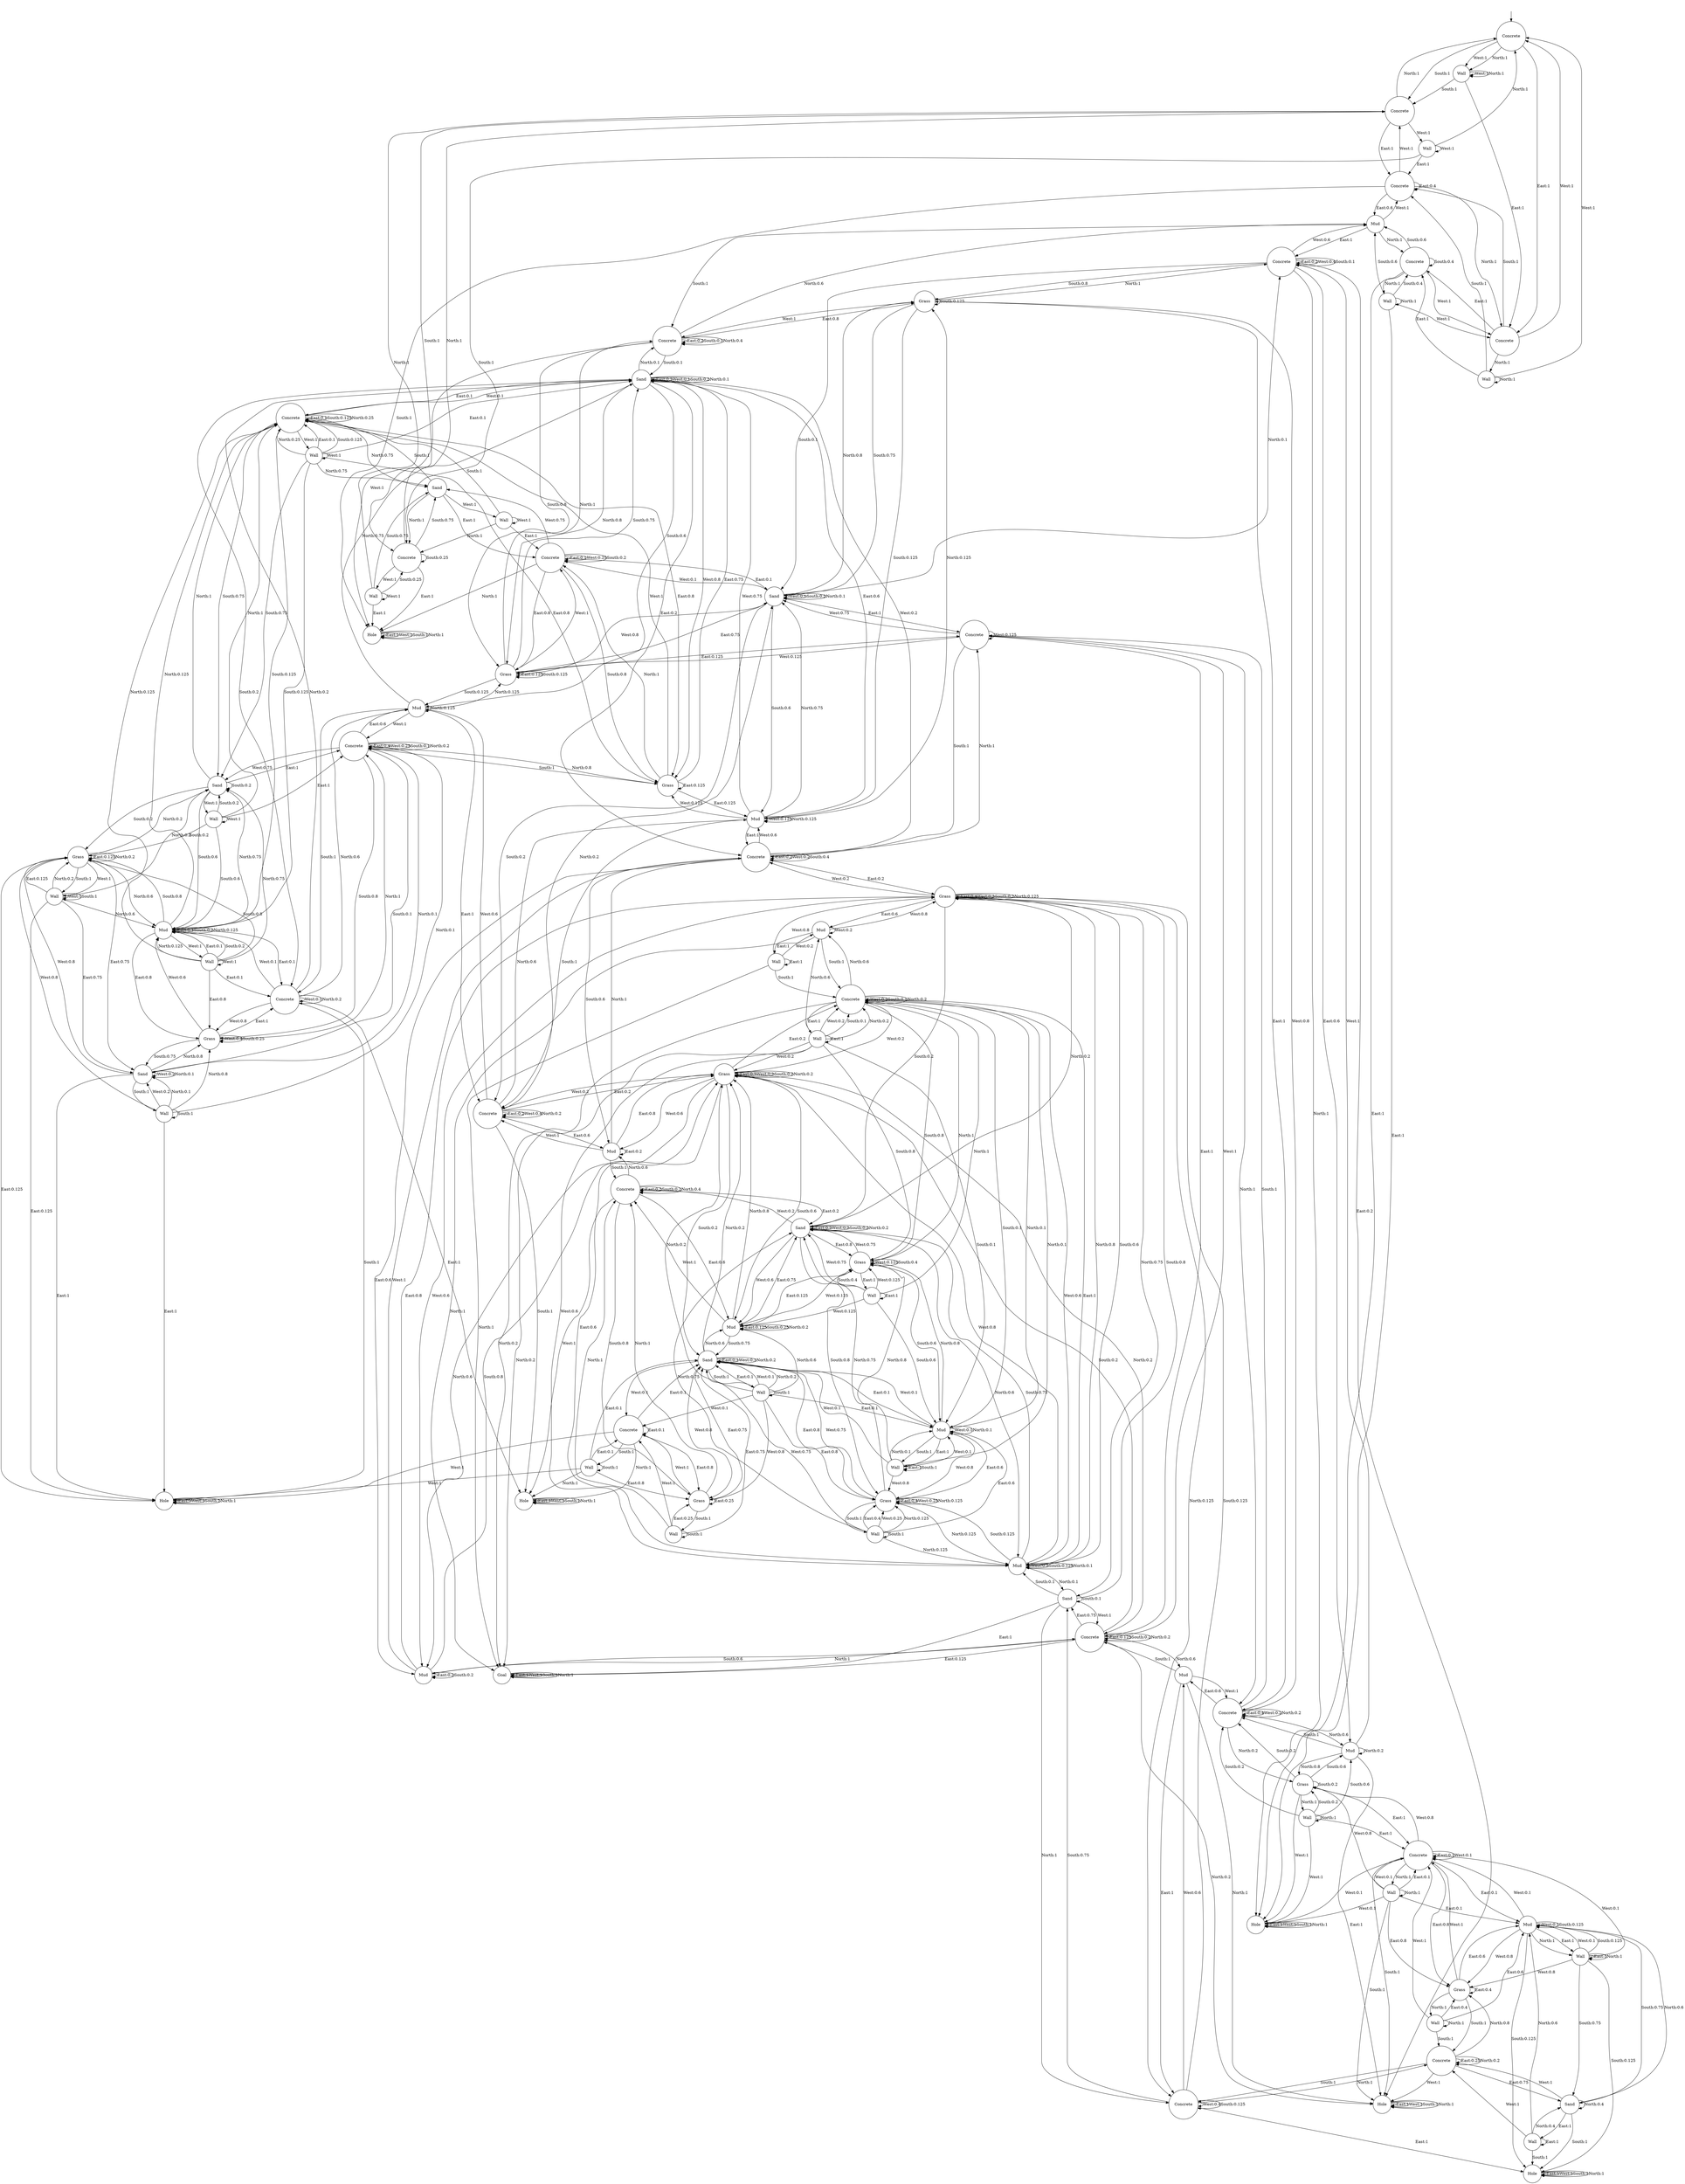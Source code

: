 digraph g {
__start0 [label="" shape="none"];
0 [shape="circle" label="Concrete"];
1 [shape="circle" label="Wall"];
2 [shape="circle" label="Concrete"];
3 [shape="circle" label="Wall"];
4 [shape="circle" label="Concrete"];
5 [shape="circle" label="Wall"];
6 [shape="circle" label="Wall"];
7 [shape="circle" label="Sand"];
8 [shape="circle" label="Concrete"];
9 [shape="circle" label="Wall"];
10 [shape="circle" label="Wall"];
11 [shape="circle" label="Sand"];
12 [shape="circle" label="Wall"];
13 [shape="circle" label="Mud"];
14 [shape="circle" label="Wall"];
15 [shape="circle" label="Grass"];
16 [shape="circle" label="Concrete"];
17 [shape="circle" label="Wall"];
18 [shape="circle" label="Concrete"];
19 [shape="circle" label="Hole"];
20 [shape="circle" label="Concrete"];
21 [shape="circle" label="Grass"];
22 [shape="circle" label="Concrete"];
23 [shape="circle" label="Grass"];
24 [shape="circle" label="Wall"];
25 [shape="circle" label="Sand"];
26 [shape="circle" label="Concrete"];
27 [shape="circle" label="Wall"];
28 [shape="circle" label="Mud"];
29 [shape="circle" label="Concrete"];
30 [shape="circle" label="Grass"];
31 [shape="circle" label="Sand"];
32 [shape="circle" label="Mud"];
33 [shape="circle" label="Concrete"];
34 [shape="circle" label="Hole"];
35 [shape="circle" label="Hole"];
36 [shape="circle" label="Concrete"];
37 [shape="circle" label="Grass"];
38 [shape="circle" label="Sand"];
39 [shape="circle" label="Mud"];
40 [shape="circle" label="Concrete"];
41 [shape="circle" label="Hole"];
42 [shape="circle" label="Concrete"];
43 [shape="circle" label="Wall"];
44 [shape="circle" label="Wall"];
45 [shape="circle" label="Grass"];
46 [shape="circle" label="Mud"];
47 [shape="circle" label="Concrete"];
48 [shape="circle" label="Concrete"];
49 [shape="circle" label="Concrete"];
50 [shape="circle" label="Mud"];
51 [shape="circle" label="Concrete"];
52 [shape="circle" label="Wall"];
53 [shape="circle" label="Grass"];
54 [shape="circle" label="Concrete"];
55 [shape="circle" label="Wall"];
56 [shape="circle" label="Hole"];
57 [shape="circle" label="Mud"];
58 [shape="circle" label="Concrete"];
59 [shape="circle" label="Mud"];
60 [shape="circle" label="Grass"];
61 [shape="circle" label="Mud"];
62 [shape="circle" label="Wall"];
63 [shape="circle" label="Sand"];
64 [shape="circle" label="Wall"];
65 [shape="circle" label="Grass"];
66 [shape="circle" label="Concrete"];
67 [shape="circle" label="Concrete"];
68 [shape="circle" label="Sand"];
69 [shape="circle" label="Grass"];
70 [shape="circle" label="Mud"];
71 [shape="circle" label="Sand"];
72 [shape="circle" label="Wall"];
73 [shape="circle" label="Grass"];
74 [shape="circle" label="Wall"];
75 [shape="circle" label="Mud"];
76 [shape="circle" label="Wall"];
77 [shape="circle" label="Sand"];
78 [shape="circle" label="Hole"];
79 [shape="circle" label="Goal"];
80 [shape="circle" label="Wall"];
81 [shape="circle" label="Mud"];
82 [shape="circle" label="Concrete"];
83 [shape="circle" label="Wall"];
84 [shape="circle" label="Wall"];
85 [shape="circle" label="Grass"];
86 [shape="circle" label="Wall"];
87 [shape="circle" label="Mud"];
0 -> 16 [label="East:1"];
0 -> 1 [label="West:1"];
0 -> 2 [label="South:1"];
0 -> 1 [label="North:1"];
1 -> 16 [label="East:1"];
1 -> 1 [label="West:1"];
1 -> 2 [label="South:1"];
1 -> 1 [label="North:1"];
2 -> 18 [label="East:1"];
2 -> 3 [label="West:1"];
2 -> 4 [label="South:1"];
2 -> 0 [label="North:1"];
3 -> 18 [label="East:1"];
3 -> 3 [label="West:1"];
3 -> 4 [label="South:1"];
3 -> 0 [label="North:1"];
4 -> 19 [label="East:1"];
4 -> 5 [label="West:1"];
4 -> 4 [label="South:0.25"];
4 -> 7 [label="South:0.75"];
4 -> 2 [label="North:1"];
5 -> 19 [label="East:1"];
5 -> 5 [label="West:1"];
5 -> 4 [label="South:0.25"];
5 -> 7 [label="South:0.75"];
5 -> 2 [label="North:1"];
6 -> 20 [label="East:1"];
6 -> 6 [label="West:1"];
6 -> 8 [label="South:1"];
6 -> 4 [label="North:1"];
7 -> 20 [label="East:1"];
7 -> 6 [label="West:1"];
7 -> 8 [label="South:1"];
7 -> 4 [label="North:1"];
8 -> 8 [label="East:0.1"];
8 -> 21 [label="East:0.8"];
8 -> 31 [label="East:0.1"];
8 -> 9 [label="West:1"];
8 -> 8 [label="South:0.125"];
8 -> 11 [label="South:0.75"];
8 -> 13 [label="South:0.125"];
8 -> 7 [label="North:0.75"];
8 -> 8 [label="North:0.25"];
9 -> 8 [label="East:0.1"];
9 -> 21 [label="East:0.8"];
9 -> 31 [label="East:0.1"];
9 -> 9 [label="West:1"];
9 -> 8 [label="South:0.125"];
9 -> 11 [label="South:0.75"];
9 -> 13 [label="South:0.125"];
9 -> 7 [label="North:0.75"];
9 -> 8 [label="North:0.25"];
10 -> 22 [label="East:1"];
10 -> 10 [label="West:1"];
10 -> 11 [label="South:0.2"];
10 -> 13 [label="South:0.6"];
10 -> 15 [label="South:0.2"];
10 -> 8 [label="North:1"];
11 -> 22 [label="East:1"];
11 -> 10 [label="West:1"];
11 -> 11 [label="South:0.2"];
11 -> 13 [label="South:0.6"];
11 -> 15 [label="South:0.2"];
11 -> 8 [label="North:1"];
12 -> 13 [label="East:0.1"];
12 -> 23 [label="East:0.8"];
12 -> 33 [label="East:0.1"];
12 -> 12 [label="West:1"];
12 -> 13 [label="South:0.2"];
12 -> 15 [label="South:0.8"];
12 -> 8 [label="North:0.125"];
12 -> 11 [label="North:0.75"];
12 -> 13 [label="North:0.125"];
13 -> 13 [label="East:0.1"];
13 -> 23 [label="East:0.8"];
13 -> 33 [label="East:0.1"];
13 -> 12 [label="West:1"];
13 -> 13 [label="South:0.2"];
13 -> 15 [label="South:0.8"];
13 -> 8 [label="North:0.125"];
13 -> 11 [label="North:0.75"];
13 -> 13 [label="North:0.125"];
14 -> 15 [label="East:0.125"];
14 -> 25 [label="East:0.75"];
14 -> 34 [label="East:0.125"];
14 -> 14 [label="West:1"];
14 -> 14 [label="South:1"];
14 -> 11 [label="North:0.2"];
14 -> 13 [label="North:0.6"];
14 -> 15 [label="North:0.2"];
15 -> 15 [label="East:0.125"];
15 -> 25 [label="East:0.75"];
15 -> 34 [label="East:0.125"];
15 -> 14 [label="West:1"];
15 -> 14 [label="South:1"];
15 -> 11 [label="North:0.2"];
15 -> 13 [label="North:0.6"];
15 -> 15 [label="North:0.2"];
16 -> 26 [label="East:1"];
16 -> 0 [label="West:1"];
16 -> 18 [label="South:1"];
16 -> 17 [label="North:1"];
17 -> 26 [label="East:1"];
17 -> 0 [label="West:1"];
17 -> 18 [label="South:1"];
17 -> 17 [label="North:1"];
18 -> 18 [label="East:0.4"];
18 -> 28 [label="East:0.6"];
18 -> 2 [label="West:1"];
18 -> 19 [label="South:1"];
18 -> 16 [label="North:1"];
19 -> 19 [label="East:1"];
19 -> 19 [label="West:1"];
19 -> 19 [label="South:1"];
19 -> 19 [label="North:1"];
20 -> 20 [label="East:0.1"];
20 -> 30 [label="East:0.8"];
20 -> 38 [label="East:0.1"];
20 -> 7 [label="West:0.75"];
20 -> 20 [label="West:0.25"];
20 -> 20 [label="South:0.2"];
20 -> 21 [label="South:0.8"];
20 -> 19 [label="North:1"];
21 -> 21 [label="East:0.125"];
21 -> 31 [label="East:0.75"];
21 -> 39 [label="East:0.125"];
21 -> 8 [label="West:1"];
21 -> 22 [label="South:1"];
21 -> 20 [label="North:1"];
22 -> 22 [label="East:0.4"];
22 -> 32 [label="East:0.6"];
22 -> 11 [label="West:0.75"];
22 -> 22 [label="West:0.25"];
22 -> 22 [label="South:0.1"];
22 -> 23 [label="South:0.8"];
22 -> 25 [label="South:0.1"];
22 -> 21 [label="North:0.8"];
22 -> 22 [label="North:0.2"];
23 -> 33 [label="East:1"];
23 -> 13 [label="West:0.6"];
23 -> 23 [label="West:0.4"];
23 -> 23 [label="South:0.25"];
23 -> 25 [label="South:0.75"];
23 -> 22 [label="North:1"];
24 -> 34 [label="East:1"];
24 -> 15 [label="West:0.8"];
24 -> 25 [label="West:0.2"];
24 -> 24 [label="South:1"];
24 -> 22 [label="North:0.1"];
24 -> 23 [label="North:0.8"];
24 -> 25 [label="North:0.1"];
25 -> 34 [label="East:1"];
25 -> 15 [label="West:0.8"];
25 -> 25 [label="West:0.2"];
25 -> 24 [label="South:1"];
25 -> 22 [label="North:0.1"];
25 -> 23 [label="North:0.8"];
25 -> 25 [label="North:0.1"];
26 -> 35 [label="East:1"];
26 -> 16 [label="West:1"];
26 -> 26 [label="South:0.4"];
26 -> 28 [label="South:0.6"];
26 -> 27 [label="North:1"];
27 -> 35 [label="East:1"];
27 -> 16 [label="West:1"];
27 -> 26 [label="South:0.4"];
27 -> 28 [label="South:0.6"];
27 -> 27 [label="North:1"];
28 -> 36 [label="East:1"];
28 -> 18 [label="West:1"];
28 -> 29 [label="South:1"];
28 -> 26 [label="North:1"];
29 -> 29 [label="East:0.2"];
29 -> 37 [label="East:0.8"];
29 -> 19 [label="West:1"];
29 -> 29 [label="South:0.1"];
29 -> 30 [label="South:0.8"];
29 -> 31 [label="South:0.1"];
29 -> 28 [label="North:0.6"];
29 -> 29 [label="North:0.4"];
30 -> 30 [label="East:0.125"];
30 -> 38 [label="East:0.75"];
30 -> 48 [label="East:0.125"];
30 -> 20 [label="West:1"];
30 -> 30 [label="South:0.125"];
30 -> 31 [label="South:0.75"];
30 -> 32 [label="South:0.125"];
30 -> 29 [label="North:1"];
31 -> 31 [label="East:0.2"];
31 -> 39 [label="East:0.6"];
31 -> 49 [label="East:0.2"];
31 -> 8 [label="West:0.1"];
31 -> 21 [label="West:0.8"];
31 -> 31 [label="West:0.1"];
31 -> 31 [label="South:0.2"];
31 -> 32 [label="South:0.6"];
31 -> 33 [label="South:0.2"];
31 -> 29 [label="North:0.1"];
31 -> 30 [label="North:0.8"];
31 -> 31 [label="North:0.1"];
32 -> 40 [label="East:1"];
32 -> 22 [label="West:1"];
32 -> 33 [label="South:1"];
32 -> 30 [label="North:0.125"];
32 -> 31 [label="North:0.75"];
32 -> 32 [label="North:0.125"];
33 -> 41 [label="East:1"];
33 -> 13 [label="West:0.1"];
33 -> 23 [label="West:0.8"];
33 -> 33 [label="West:0.1"];
33 -> 34 [label="South:1"];
33 -> 31 [label="North:0.2"];
33 -> 32 [label="North:0.6"];
33 -> 33 [label="North:0.2"];
34 -> 34 [label="East:1"];
34 -> 34 [label="West:1"];
34 -> 34 [label="South:1"];
34 -> 34 [label="North:1"];
35 -> 35 [label="East:1"];
35 -> 35 [label="West:1"];
35 -> 35 [label="South:1"];
35 -> 35 [label="North:1"];
36 -> 36 [label="East:0.2"];
36 -> 46 [label="East:0.6"];
36 -> 56 [label="East:0.2"];
36 -> 28 [label="West:0.6"];
36 -> 36 [label="West:0.4"];
36 -> 36 [label="South:0.1"];
36 -> 37 [label="South:0.8"];
36 -> 38 [label="South:0.1"];
36 -> 35 [label="North:1"];
37 -> 47 [label="East:1"];
37 -> 29 [label="West:1"];
37 -> 37 [label="South:0.125"];
37 -> 38 [label="South:0.75"];
37 -> 39 [label="South:0.125"];
37 -> 36 [label="North:1"];
38 -> 48 [label="East:1"];
38 -> 20 [label="West:0.1"];
38 -> 30 [label="West:0.8"];
38 -> 38 [label="West:0.1"];
38 -> 38 [label="South:0.2"];
38 -> 39 [label="South:0.6"];
38 -> 40 [label="South:0.2"];
38 -> 36 [label="North:0.1"];
38 -> 37 [label="North:0.8"];
38 -> 38 [label="North:0.1"];
39 -> 49 [label="East:1"];
39 -> 21 [label="West:0.125"];
39 -> 31 [label="West:0.75"];
39 -> 39 [label="West:0.125"];
39 -> 40 [label="South:1"];
39 -> 37 [label="North:0.125"];
39 -> 38 [label="North:0.75"];
39 -> 39 [label="North:0.125"];
40 -> 40 [label="East:0.2"];
40 -> 50 [label="East:0.6"];
40 -> 60 [label="East:0.2"];
40 -> 32 [label="West:0.6"];
40 -> 40 [label="West:0.4"];
40 -> 41 [label="South:1"];
40 -> 38 [label="North:0.2"];
40 -> 39 [label="North:0.6"];
40 -> 40 [label="North:0.2"];
41 -> 41 [label="East:1"];
41 -> 41 [label="West:1"];
41 -> 41 [label="South:1"];
41 -> 41 [label="North:1"];
42 -> 42 [label="East:0.1"];
42 -> 53 [label="East:0.8"];
42 -> 63 [label="East:0.1"];
42 -> 34 [label="West:1"];
42 -> 43 [label="South:1"];
42 -> 41 [label="North:1"];
43 -> 42 [label="East:0.1"];
43 -> 53 [label="East:0.8"];
43 -> 63 [label="East:0.1"];
43 -> 34 [label="West:1"];
43 -> 43 [label="South:1"];
43 -> 41 [label="North:1"];
44 -> 54 [label="East:1"];
44 -> 35 [label="West:1"];
44 -> 45 [label="South:0.2"];
44 -> 46 [label="South:0.6"];
44 -> 47 [label="South:0.2"];
44 -> 44 [label="North:1"];
45 -> 54 [label="East:1"];
45 -> 35 [label="West:1"];
45 -> 45 [label="South:0.2"];
45 -> 46 [label="South:0.6"];
45 -> 47 [label="South:0.2"];
45 -> 44 [label="North:1"];
46 -> 56 [label="East:1"];
46 -> 36 [label="West:1"];
46 -> 47 [label="South:1"];
46 -> 45 [label="North:0.8"];
46 -> 46 [label="North:0.2"];
47 -> 47 [label="East:0.4"];
47 -> 57 [label="East:0.6"];
47 -> 37 [label="West:0.8"];
47 -> 47 [label="West:0.2"];
47 -> 48 [label="South:1"];
47 -> 45 [label="North:0.2"];
47 -> 46 [label="North:0.6"];
47 -> 47 [label="North:0.2"];
48 -> 58 [label="East:1"];
48 -> 30 [label="West:0.125"];
48 -> 38 [label="West:0.75"];
48 -> 48 [label="West:0.125"];
48 -> 49 [label="South:1"];
48 -> 47 [label="North:1"];
49 -> 49 [label="East:0.2"];
49 -> 59 [label="East:0.6"];
49 -> 69 [label="East:0.2"];
49 -> 31 [label="West:0.2"];
49 -> 39 [label="West:0.6"];
49 -> 49 [label="West:0.2"];
49 -> 49 [label="South:0.4"];
49 -> 50 [label="South:0.6"];
49 -> 48 [label="North:1"];
50 -> 50 [label="East:0.2"];
50 -> 60 [label="East:0.8"];
50 -> 40 [label="West:1"];
50 -> 51 [label="South:1"];
50 -> 49 [label="North:1"];
51 -> 51 [label="East:0.2"];
51 -> 61 [label="East:0.6"];
51 -> 71 [label="East:0.2"];
51 -> 41 [label="West:1"];
51 -> 51 [label="South:0.2"];
51 -> 53 [label="South:0.8"];
51 -> 50 [label="North:0.6"];
51 -> 51 [label="North:0.4"];
52 -> 53 [label="East:0.25"];
52 -> 63 [label="East:0.75"];
52 -> 42 [label="West:1"];
52 -> 52 [label="South:1"];
52 -> 51 [label="North:1"];
53 -> 53 [label="East:0.25"];
53 -> 63 [label="East:0.75"];
53 -> 42 [label="West:1"];
53 -> 52 [label="South:1"];
53 -> 51 [label="North:1"];
54 -> 54 [label="East:0.1"];
54 -> 65 [label="East:0.8"];
54 -> 75 [label="East:0.1"];
54 -> 35 [label="West:0.1"];
54 -> 45 [label="West:0.8"];
54 -> 54 [label="West:0.1"];
54 -> 56 [label="South:1"];
54 -> 55 [label="North:1"];
55 -> 54 [label="East:0.1"];
55 -> 65 [label="East:0.8"];
55 -> 75 [label="East:0.1"];
55 -> 35 [label="West:0.1"];
55 -> 45 [label="West:0.8"];
55 -> 54 [label="West:0.1"];
55 -> 56 [label="South:1"];
55 -> 55 [label="North:1"];
56 -> 56 [label="East:1"];
56 -> 56 [label="West:1"];
56 -> 56 [label="South:1"];
56 -> 56 [label="North:1"];
57 -> 67 [label="East:1"];
57 -> 47 [label="West:1"];
57 -> 58 [label="South:1"];
57 -> 56 [label="North:1"];
58 -> 58 [label="East:0.125"];
58 -> 68 [label="East:0.75"];
58 -> 79 [label="East:0.125"];
58 -> 48 [label="West:1"];
58 -> 58 [label="South:0.2"];
58 -> 59 [label="South:0.6"];
58 -> 60 [label="South:0.2"];
58 -> 56 [label="North:0.2"];
58 -> 57 [label="North:0.6"];
58 -> 58 [label="North:0.2"];
59 -> 59 [label="East:0.2"];
59 -> 69 [label="East:0.8"];
59 -> 49 [label="West:1"];
59 -> 59 [label="South:0.2"];
59 -> 60 [label="South:0.8"];
59 -> 58 [label="North:1"];
60 -> 60 [label="East:0.2"];
60 -> 70 [label="East:0.6"];
60 -> 82 [label="East:0.2"];
60 -> 40 [label="West:0.2"];
60 -> 50 [label="West:0.6"];
60 -> 60 [label="West:0.2"];
60 -> 60 [label="South:0.2"];
60 -> 61 [label="South:0.6"];
60 -> 63 [label="South:0.2"];
60 -> 58 [label="North:0.2"];
60 -> 59 [label="North:0.6"];
60 -> 60 [label="North:0.2"];
61 -> 61 [label="East:0.125"];
61 -> 71 [label="East:0.75"];
61 -> 85 [label="East:0.125"];
61 -> 51 [label="West:1"];
61 -> 61 [label="South:0.25"];
61 -> 63 [label="South:0.75"];
61 -> 60 [label="North:0.8"];
61 -> 61 [label="North:0.2"];
62 -> 63 [label="East:0.1"];
62 -> 73 [label="East:0.8"];
62 -> 87 [label="East:0.1"];
62 -> 42 [label="West:0.1"];
62 -> 53 [label="West:0.8"];
62 -> 63 [label="West:0.1"];
62 -> 62 [label="South:1"];
62 -> 60 [label="North:0.2"];
62 -> 61 [label="North:0.6"];
62 -> 63 [label="North:0.2"];
63 -> 63 [label="East:0.1"];
63 -> 73 [label="East:0.8"];
63 -> 87 [label="East:0.1"];
63 -> 42 [label="West:0.1"];
63 -> 53 [label="West:0.8"];
63 -> 63 [label="West:0.1"];
63 -> 62 [label="South:1"];
63 -> 60 [label="North:0.2"];
63 -> 61 [label="North:0.6"];
63 -> 63 [label="North:0.2"];
64 -> 65 [label="East:0.4"];
64 -> 75 [label="East:0.6"];
64 -> 54 [label="West:1"];
64 -> 66 [label="South:1"];
64 -> 64 [label="North:1"];
65 -> 65 [label="East:0.4"];
65 -> 75 [label="East:0.6"];
65 -> 54 [label="West:1"];
65 -> 66 [label="South:1"];
65 -> 64 [label="North:1"];
66 -> 66 [label="East:0.25"];
66 -> 77 [label="East:0.75"];
66 -> 56 [label="West:1"];
66 -> 67 [label="South:1"];
66 -> 65 [label="North:0.8"];
66 -> 66 [label="North:0.2"];
67 -> 78 [label="East:1"];
67 -> 57 [label="West:0.6"];
67 -> 67 [label="West:0.4"];
67 -> 67 [label="South:0.125"];
67 -> 68 [label="South:0.75"];
67 -> 69 [label="South:0.125"];
67 -> 66 [label="North:1"];
68 -> 79 [label="East:1"];
68 -> 58 [label="West:1"];
68 -> 68 [label="South:0.1"];
68 -> 69 [label="South:0.8"];
68 -> 70 [label="South:0.1"];
68 -> 67 [label="North:1"];
69 -> 69 [label="East:0.4"];
69 -> 81 [label="East:0.6"];
69 -> 49 [label="West:0.2"];
69 -> 59 [label="West:0.6"];
69 -> 69 [label="West:0.2"];
69 -> 69 [label="South:0.2"];
69 -> 70 [label="South:0.6"];
69 -> 71 [label="South:0.2"];
69 -> 67 [label="North:0.125"];
69 -> 68 [label="North:0.75"];
69 -> 69 [label="North:0.125"];
70 -> 82 [label="East:1"];
70 -> 60 [label="West:0.8"];
70 -> 70 [label="West:0.2"];
70 -> 70 [label="South:0.125"];
70 -> 71 [label="South:0.75"];
70 -> 73 [label="South:0.125"];
70 -> 68 [label="North:0.1"];
70 -> 69 [label="North:0.8"];
70 -> 70 [label="North:0.1"];
71 -> 71 [label="East:0.2"];
71 -> 85 [label="East:0.8"];
71 -> 51 [label="West:0.2"];
71 -> 61 [label="West:0.6"];
71 -> 71 [label="West:0.2"];
71 -> 71 [label="South:0.2"];
71 -> 73 [label="South:0.8"];
71 -> 69 [label="North:0.2"];
71 -> 70 [label="North:0.6"];
71 -> 71 [label="North:0.2"];
72 -> 73 [label="East:0.4"];
72 -> 87 [label="East:0.6"];
72 -> 63 [label="West:0.75"];
72 -> 73 [label="West:0.25"];
72 -> 72 [label="South:1"];
72 -> 70 [label="North:0.125"];
72 -> 71 [label="North:0.75"];
72 -> 73 [label="North:0.125"];
73 -> 73 [label="East:0.4"];
73 -> 87 [label="East:0.6"];
73 -> 63 [label="West:0.75"];
73 -> 73 [label="West:0.25"];
73 -> 72 [label="South:1"];
73 -> 70 [label="North:0.125"];
73 -> 71 [label="North:0.75"];
73 -> 73 [label="North:0.125"];
74 -> 74 [label="East:1"];
74 -> 54 [label="West:0.1"];
74 -> 65 [label="West:0.8"];
74 -> 75 [label="West:0.1"];
74 -> 75 [label="South:0.125"];
74 -> 77 [label="South:0.75"];
74 -> 78 [label="South:0.125"];
74 -> 74 [label="North:1"];
75 -> 74 [label="East:1"];
75 -> 54 [label="West:0.1"];
75 -> 65 [label="West:0.8"];
75 -> 75 [label="West:0.1"];
75 -> 75 [label="South:0.125"];
75 -> 77 [label="South:0.75"];
75 -> 78 [label="South:0.125"];
75 -> 74 [label="North:1"];
76 -> 76 [label="East:1"];
76 -> 66 [label="West:1"];
76 -> 78 [label="South:1"];
76 -> 75 [label="North:0.6"];
76 -> 77 [label="North:0.4"];
77 -> 76 [label="East:1"];
77 -> 66 [label="West:1"];
77 -> 78 [label="South:1"];
77 -> 75 [label="North:0.6"];
77 -> 77 [label="North:0.4"];
78 -> 78 [label="East:1"];
78 -> 78 [label="West:1"];
78 -> 78 [label="South:1"];
78 -> 78 [label="North:1"];
79 -> 79 [label="East:1"];
79 -> 79 [label="West:1"];
79 -> 79 [label="South:1"];
79 -> 79 [label="North:1"];
80 -> 80 [label="East:1"];
80 -> 69 [label="West:0.8"];
80 -> 81 [label="West:0.2"];
80 -> 82 [label="South:1"];
80 -> 79 [label="North:1"];
81 -> 80 [label="East:1"];
81 -> 69 [label="West:0.8"];
81 -> 81 [label="West:0.2"];
81 -> 82 [label="South:1"];
81 -> 79 [label="North:1"];
82 -> 83 [label="East:1"];
82 -> 60 [label="West:0.2"];
82 -> 70 [label="West:0.6"];
82 -> 82 [label="West:0.2"];
82 -> 82 [label="South:0.1"];
82 -> 85 [label="South:0.8"];
82 -> 87 [label="South:0.1"];
82 -> 79 [label="North:0.2"];
82 -> 81 [label="North:0.6"];
82 -> 82 [label="North:0.2"];
83 -> 83 [label="East:1"];
83 -> 60 [label="West:0.2"];
83 -> 70 [label="West:0.6"];
83 -> 82 [label="West:0.2"];
83 -> 82 [label="South:0.1"];
83 -> 85 [label="South:0.8"];
83 -> 87 [label="South:0.1"];
83 -> 79 [label="North:0.2"];
83 -> 81 [label="North:0.6"];
83 -> 82 [label="North:0.2"];
84 -> 84 [label="East:1"];
84 -> 61 [label="West:0.125"];
84 -> 71 [label="West:0.75"];
84 -> 85 [label="West:0.125"];
84 -> 85 [label="South:0.4"];
84 -> 87 [label="South:0.6"];
84 -> 82 [label="North:1"];
85 -> 84 [label="East:1"];
85 -> 61 [label="West:0.125"];
85 -> 71 [label="West:0.75"];
85 -> 85 [label="West:0.125"];
85 -> 85 [label="South:0.4"];
85 -> 87 [label="South:0.6"];
85 -> 82 [label="North:1"];
86 -> 86 [label="East:1"];
86 -> 63 [label="West:0.1"];
86 -> 73 [label="West:0.8"];
86 -> 87 [label="West:0.1"];
86 -> 86 [label="South:1"];
86 -> 82 [label="North:0.1"];
86 -> 85 [label="North:0.8"];
86 -> 87 [label="North:0.1"];
87 -> 86 [label="East:1"];
87 -> 63 [label="West:0.1"];
87 -> 73 [label="West:0.8"];
87 -> 87 [label="West:0.1"];
87 -> 86 [label="South:1"];
87 -> 82 [label="North:0.1"];
87 -> 85 [label="North:0.8"];
87 -> 87 [label="North:0.1"];
__start0 -> 0;
}
